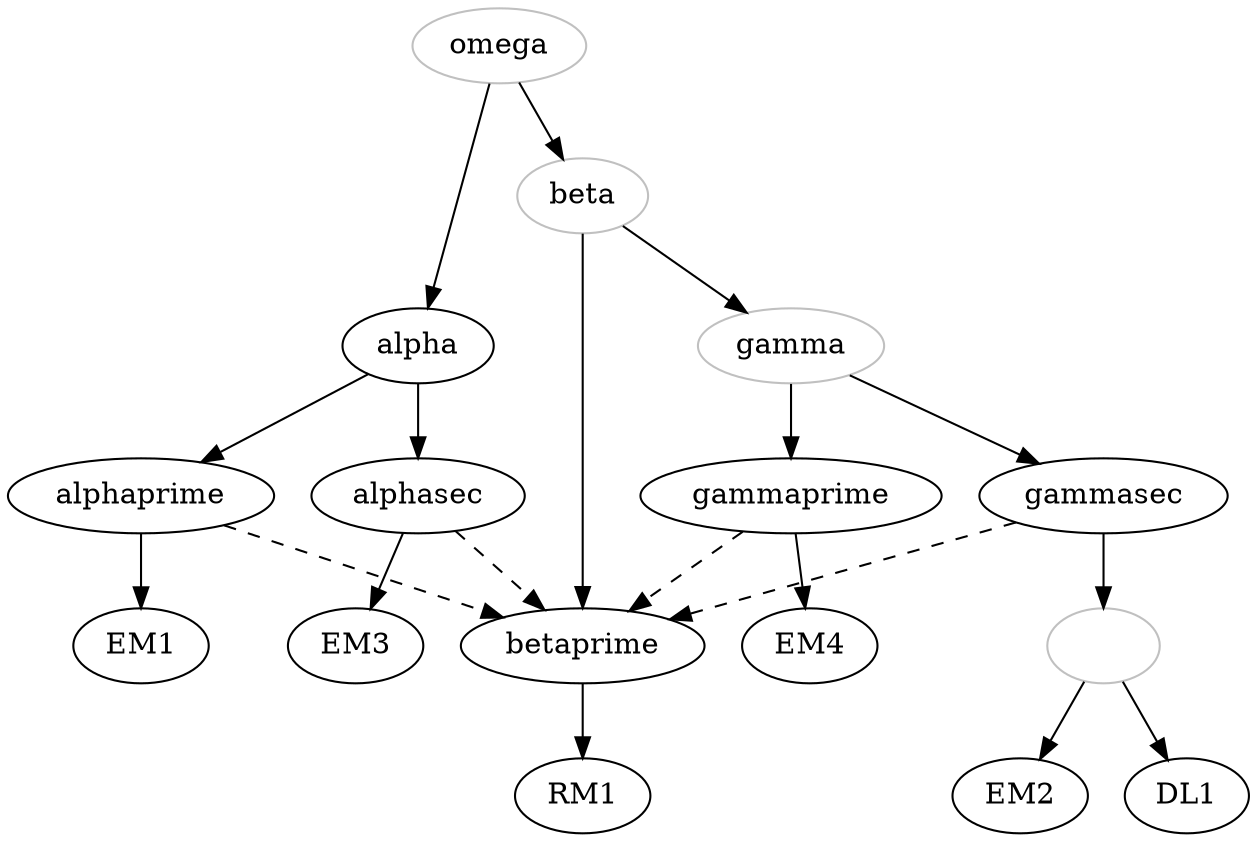 digraph {
    omega -> alpha;
    omega -> beta;
    beta -> gamma;
    
    alpha -> alphaprime;
    alphaprime -> EM1;
    alpha -> alphasec;
    alphasec -> EM3;
    
    beta -> betaprime
    betaprime -> RM1;
    
    gamma -> gammaprime;
    gammaprime -> EM4;
    
    gamma -> gammasec;
    gammasec -> unlabeled1;
    
    unlabeled1 -> DL1;
    unlabeled1 -> EM2;

    alphaprime -> betaprime [style = "dashed"];
    alphasec -> betaprime [style = "dashed"];
    gammaprime -> betaprime [style = "dashed"];
    gammasec -> betaprime [style = "dashed"];

    unlabeled1 [label = "", color = "grey"];
    omega [color = "grey"];
    alpha [color = "alpha"];
    beta [color = "grey"];
    gamma [color = "grey"];
}

